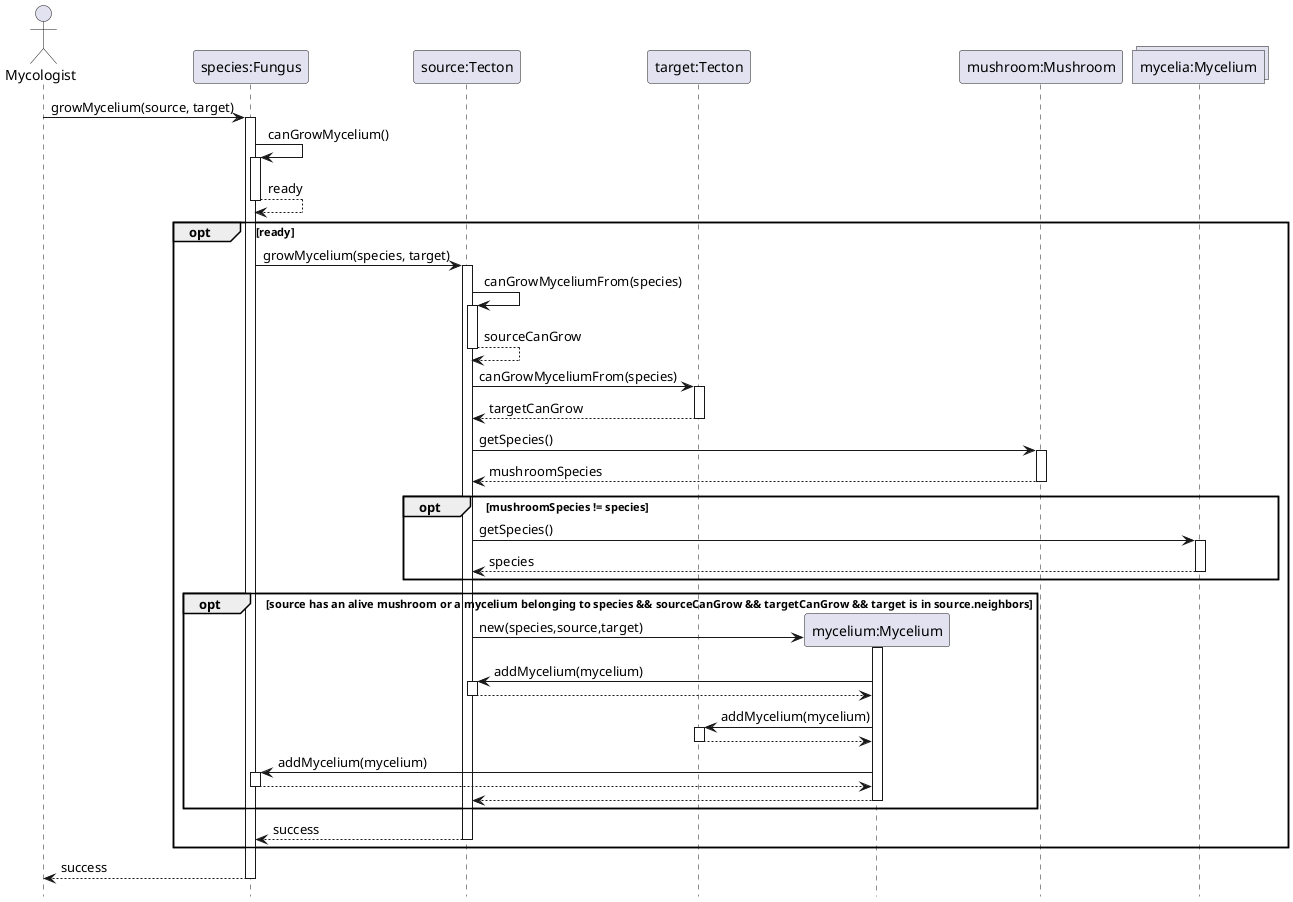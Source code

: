 @startuml Mycelium/mycelium-grow
hide footbox

actor Mycologist
participant "species:Fungus" as species
participant "source:Tecton" as source
participant "target:Tecton" as target
participant "mycelium:Mycelium" as mycelium
participant "mushroom:Mushroom" as mushroom
collections "mycelia:Mycelium" as mycelia

Mycologist -> species : growMycelium(source, target)
activate species

species -> species : canGrowMycelium()
activate species
return ready

opt ready
species -> source : growMycelium(species, target)
activate source
    source -> source : canGrowMyceliumFrom(species)
    activate source
    return sourceCanGrow

    source -> target : canGrowMyceliumFrom(species)
    activate target
    return targetCanGrow

    source -> mushroom : getSpecies()
    activate mushroom
    return mushroomSpecies

    opt mushroomSpecies != species
        source -> mycelia : getSpecies()
        activate mycelia
        return species
    end


    opt source has an alive mushroom or a mycelium belonging to species && sourceCanGrow && targetCanGrow && target is in source.neighbors
        create mycelium
        source -> mycelium : new(species,source,target)
        activate mycelium

        mycelium -> source : addMycelium(mycelium)
        activate source
        return

        mycelium -> target : addMycelium(mycelium)
        activate target
        return

        mycelium -> species : addMycelium(mycelium)
        activate species
        return

        return
    end
return success
end

return success
@enduml
